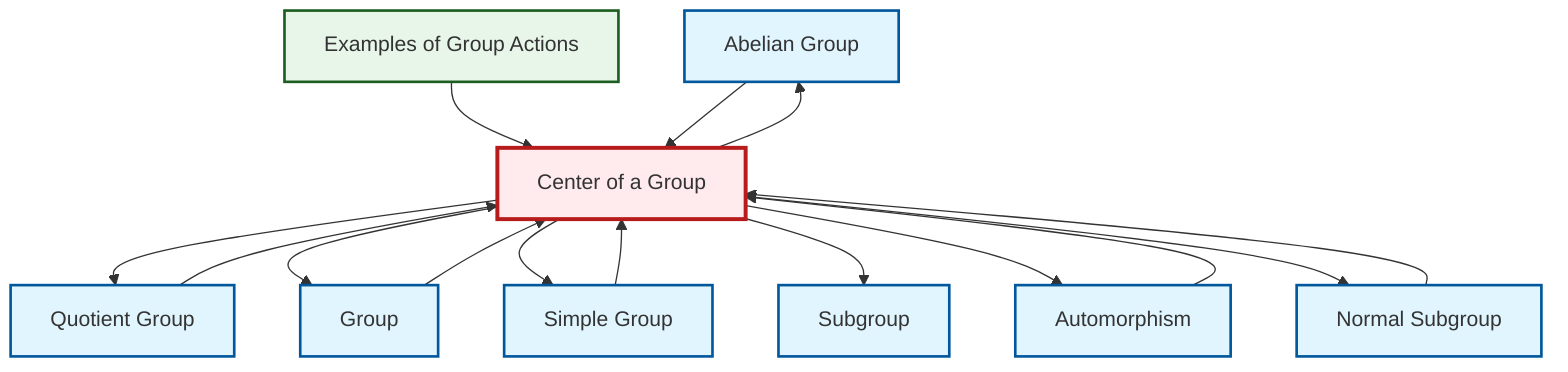 graph TD
    classDef definition fill:#e1f5fe,stroke:#01579b,stroke-width:2px
    classDef theorem fill:#f3e5f5,stroke:#4a148c,stroke-width:2px
    classDef axiom fill:#fff3e0,stroke:#e65100,stroke-width:2px
    classDef example fill:#e8f5e9,stroke:#1b5e20,stroke-width:2px
    classDef current fill:#ffebee,stroke:#b71c1c,stroke-width:3px
    def-abelian-group["Abelian Group"]:::definition
    def-quotient-group["Quotient Group"]:::definition
    def-automorphism["Automorphism"]:::definition
    def-subgroup["Subgroup"]:::definition
    ex-group-action-examples["Examples of Group Actions"]:::example
    def-simple-group["Simple Group"]:::definition
    def-center-of-group["Center of a Group"]:::definition
    def-group["Group"]:::definition
    def-normal-subgroup["Normal Subgroup"]:::definition
    def-center-of-group --> def-quotient-group
    ex-group-action-examples --> def-center-of-group
    def-center-of-group --> def-abelian-group
    def-simple-group --> def-center-of-group
    def-automorphism --> def-center-of-group
    def-group --> def-center-of-group
    def-center-of-group --> def-group
    def-center-of-group --> def-simple-group
    def-normal-subgroup --> def-center-of-group
    def-center-of-group --> def-subgroup
    def-quotient-group --> def-center-of-group
    def-center-of-group --> def-automorphism
    def-center-of-group --> def-normal-subgroup
    def-abelian-group --> def-center-of-group
    class def-center-of-group current